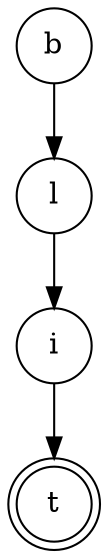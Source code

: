 digraph {   
    node [shape = doublecircle, color = black] t ;
    node [shape = circle];
    node [color= black];
    b -> l -> i -> t;	
}